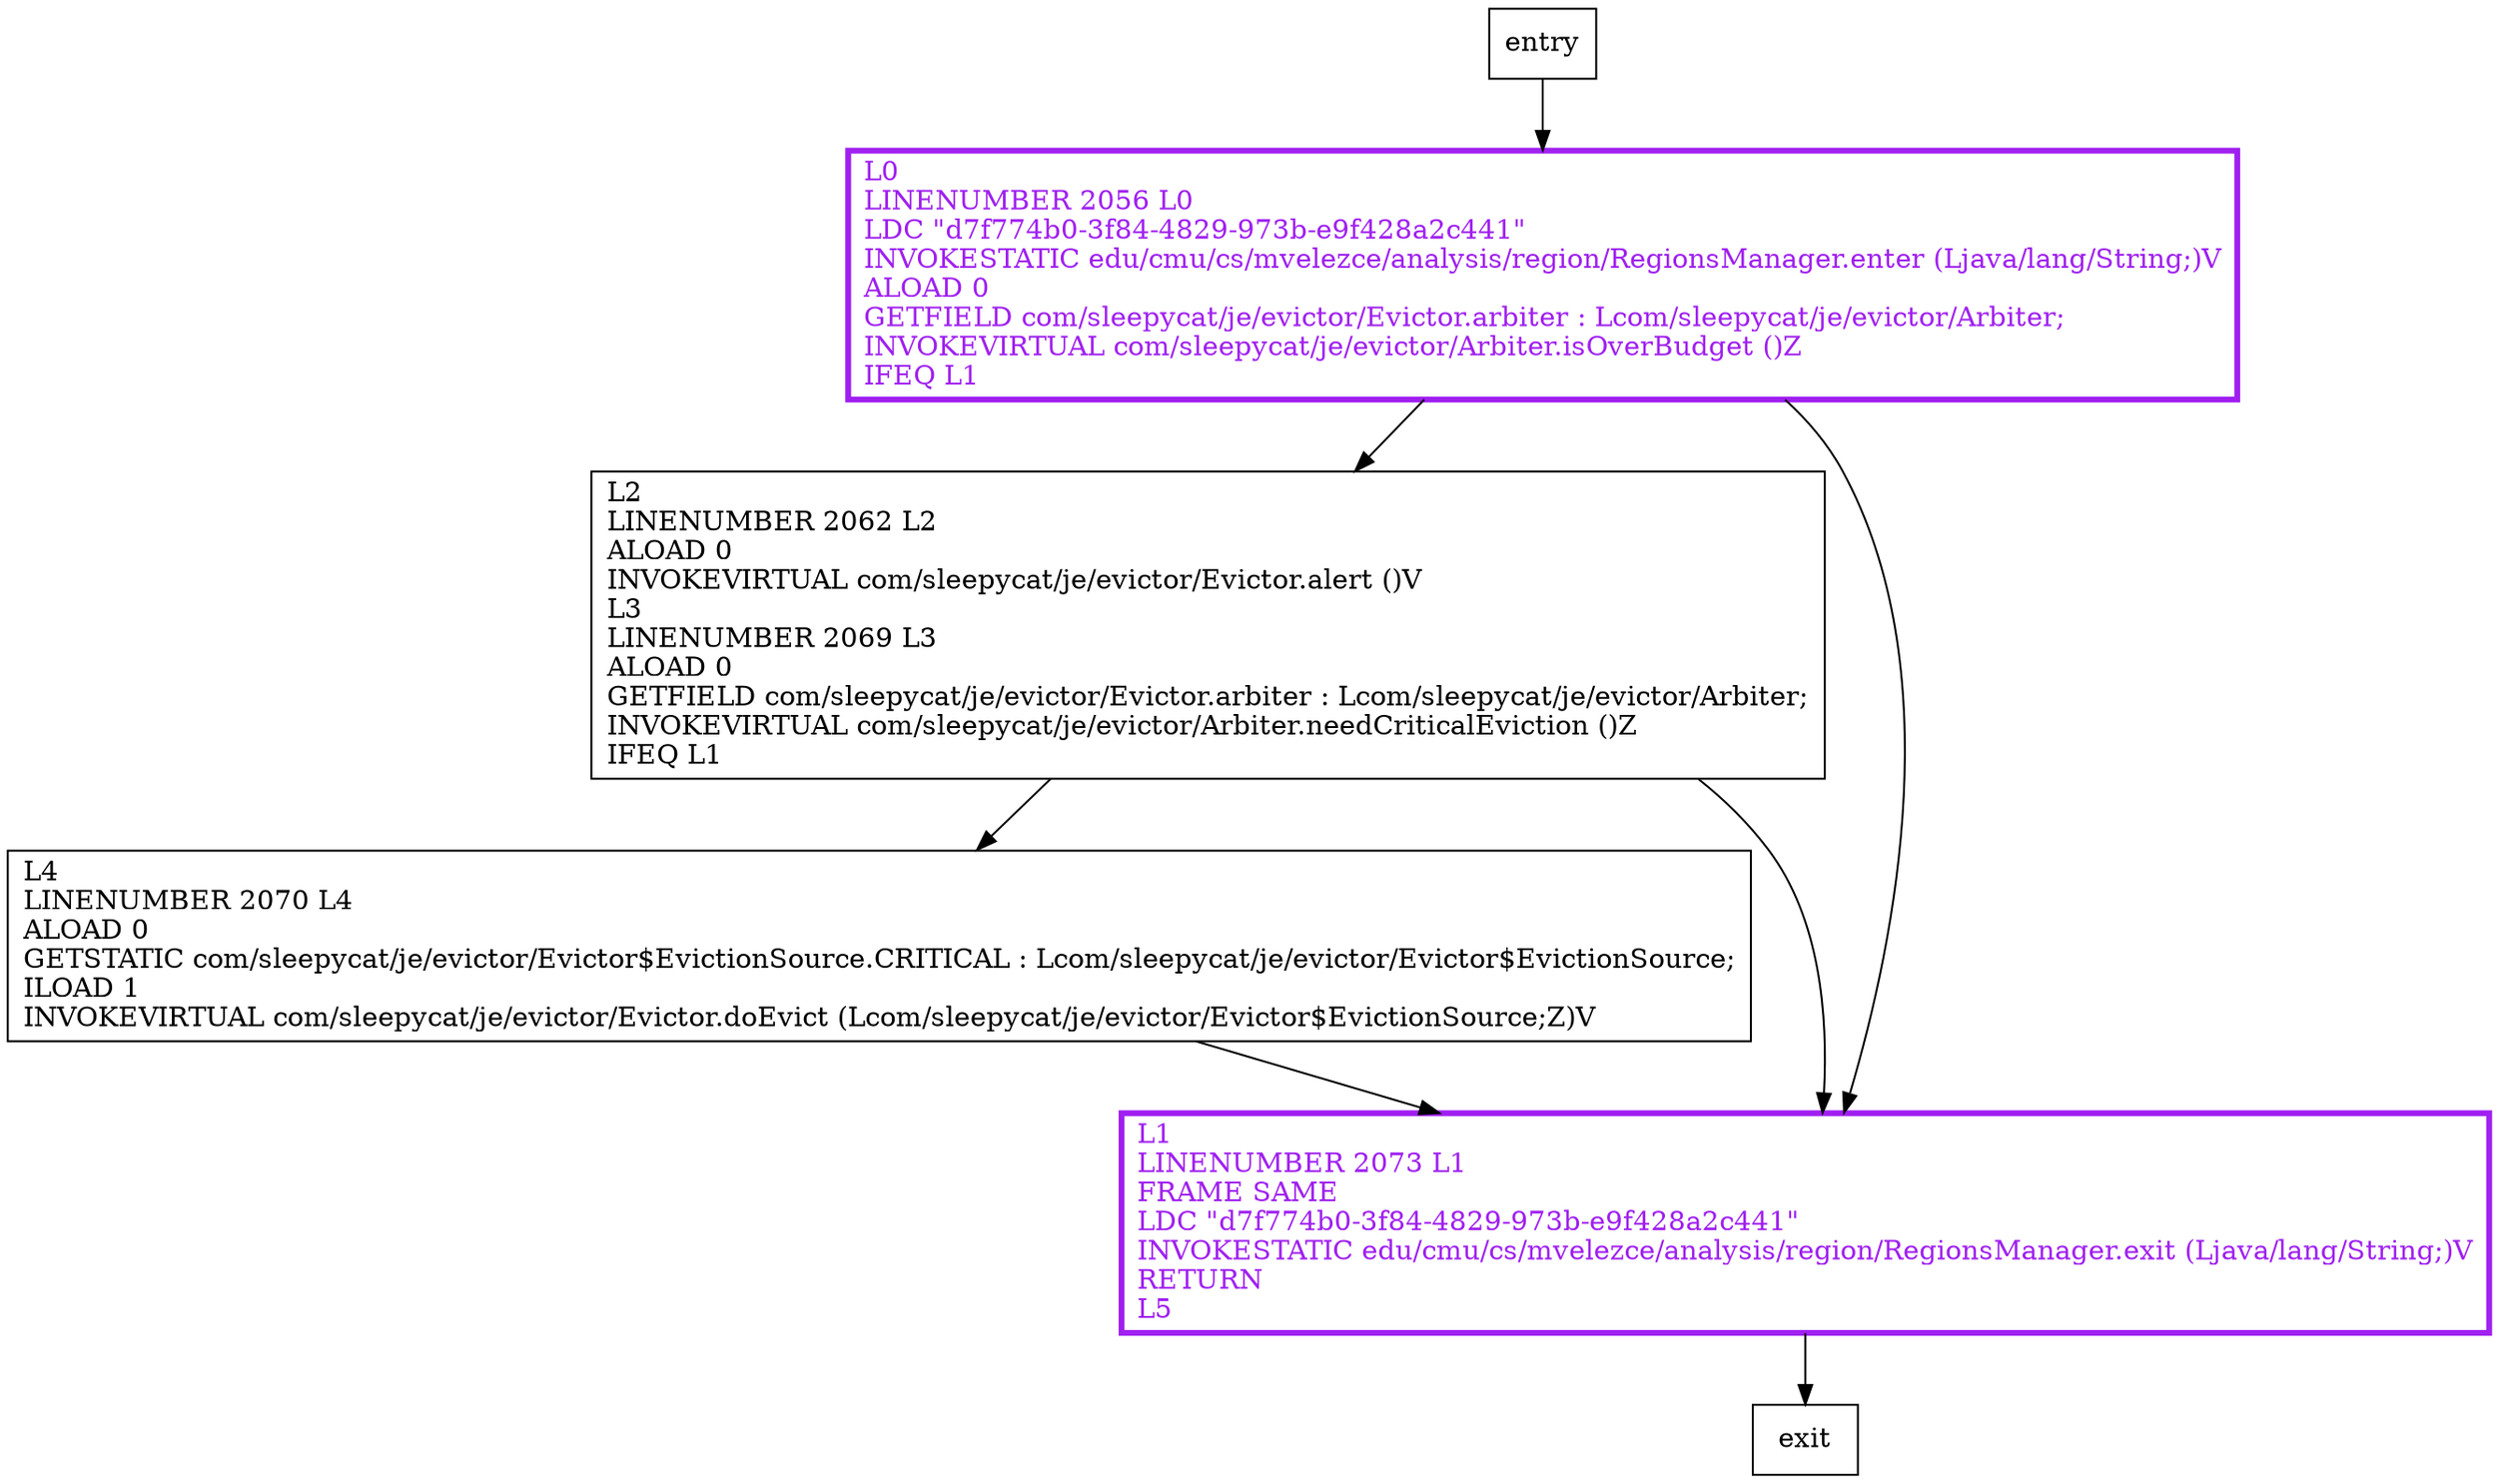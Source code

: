 digraph doCriticalEviction {
node [shape=record];
1808879437 [label="L4\lLINENUMBER 2070 L4\lALOAD 0\lGETSTATIC com/sleepycat/je/evictor/Evictor$EvictionSource.CRITICAL : Lcom/sleepycat/je/evictor/Evictor$EvictionSource;\lILOAD 1\lINVOKEVIRTUAL com/sleepycat/je/evictor/Evictor.doEvict (Lcom/sleepycat/je/evictor/Evictor$EvictionSource;Z)V\l"];
1513942030 [label="L2\lLINENUMBER 2062 L2\lALOAD 0\lINVOKEVIRTUAL com/sleepycat/je/evictor/Evictor.alert ()V\lL3\lLINENUMBER 2069 L3\lALOAD 0\lGETFIELD com/sleepycat/je/evictor/Evictor.arbiter : Lcom/sleepycat/je/evictor/Arbiter;\lINVOKEVIRTUAL com/sleepycat/je/evictor/Arbiter.needCriticalEviction ()Z\lIFEQ L1\l"];
290843249 [label="L1\lLINENUMBER 2073 L1\lFRAME SAME\lLDC \"d7f774b0-3f84-4829-973b-e9f428a2c441\"\lINVOKESTATIC edu/cmu/cs/mvelezce/analysis/region/RegionsManager.exit (Ljava/lang/String;)V\lRETURN\lL5\l"];
730310354 [label="L0\lLINENUMBER 2056 L0\lLDC \"d7f774b0-3f84-4829-973b-e9f428a2c441\"\lINVOKESTATIC edu/cmu/cs/mvelezce/analysis/region/RegionsManager.enter (Ljava/lang/String;)V\lALOAD 0\lGETFIELD com/sleepycat/je/evictor/Evictor.arbiter : Lcom/sleepycat/je/evictor/Arbiter;\lINVOKEVIRTUAL com/sleepycat/je/evictor/Arbiter.isOverBudget ()Z\lIFEQ L1\l"];
entry;
exit;
1808879437 -> 290843249;
entry -> 730310354;
1513942030 -> 1808879437;
1513942030 -> 290843249;
290843249 -> exit;
730310354 -> 1513942030;
730310354 -> 290843249;
290843249[fontcolor="purple", penwidth=3, color="purple"];
730310354[fontcolor="purple", penwidth=3, color="purple"];
}
